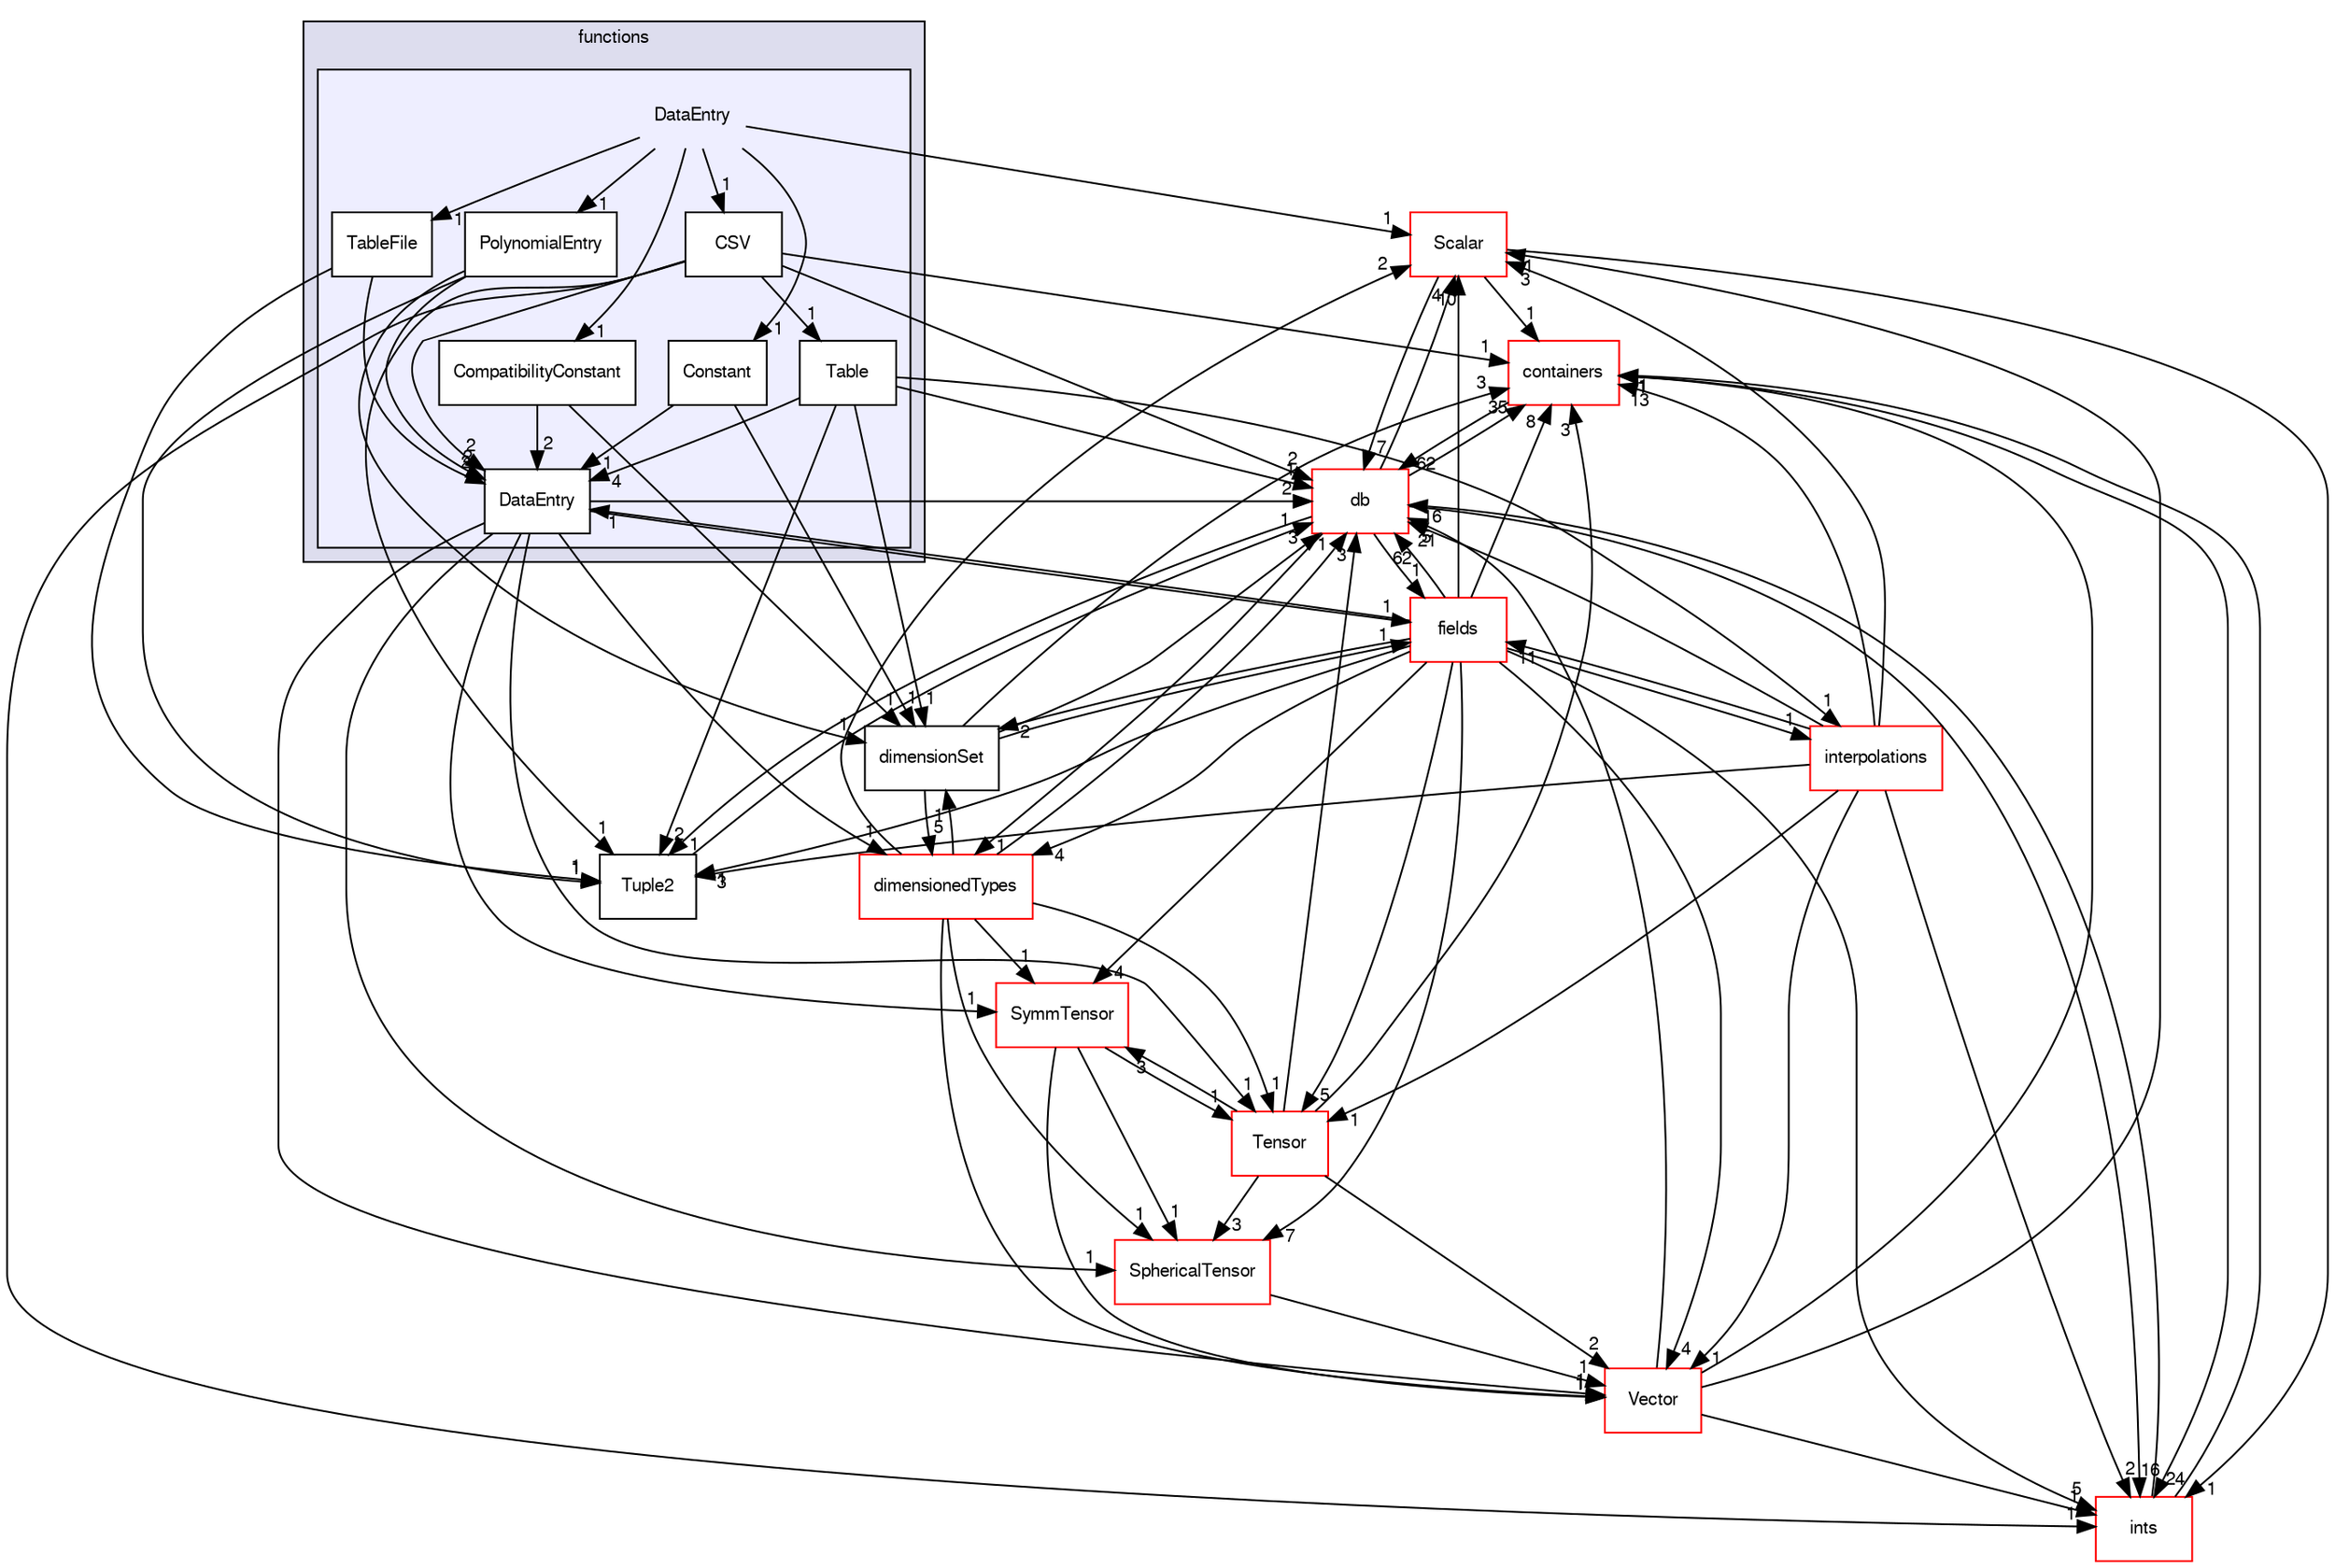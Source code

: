 digraph "src/OpenFOAM/primitives/functions/DataEntry" {
  bgcolor=transparent;
  compound=true
  node [ fontsize="10", fontname="FreeSans"];
  edge [ labelfontsize="10", labelfontname="FreeSans"];
  subgraph clusterdir_d9e7e9a9f2a6b8c09f93ad92e1b15a84 {
    graph [ bgcolor="#ddddee", pencolor="black", label="functions" fontname="FreeSans", fontsize="10", URL="dir_d9e7e9a9f2a6b8c09f93ad92e1b15a84.html"]
  subgraph clusterdir_39719c705025486201df4639072645d2 {
    graph [ bgcolor="#eeeeff", pencolor="black", label="" URL="dir_39719c705025486201df4639072645d2.html"];
    dir_39719c705025486201df4639072645d2 [shape=plaintext label="DataEntry"];
    dir_6ce226a9e1d85251d8ca4d56490f8199 [shape=box label="CompatibilityConstant" color="black" fillcolor="white" style="filled" URL="dir_6ce226a9e1d85251d8ca4d56490f8199.html"];
    dir_975516563663f8e003b008623c9f79c2 [shape=box label="Constant" color="black" fillcolor="white" style="filled" URL="dir_975516563663f8e003b008623c9f79c2.html"];
    dir_3674e13d93243dfb200fc25d782133c4 [shape=box label="CSV" color="black" fillcolor="white" style="filled" URL="dir_3674e13d93243dfb200fc25d782133c4.html"];
    dir_53a5341fa96310b76ae10313a4ca1baf [shape=box label="DataEntry" color="black" fillcolor="white" style="filled" URL="dir_53a5341fa96310b76ae10313a4ca1baf.html"];
    dir_90bb191eab6a08fb0a8947e04d382407 [shape=box label="PolynomialEntry" color="black" fillcolor="white" style="filled" URL="dir_90bb191eab6a08fb0a8947e04d382407.html"];
    dir_0afca8f66b32cf217d73e669bf45780e [shape=box label="Table" color="black" fillcolor="white" style="filled" URL="dir_0afca8f66b32cf217d73e669bf45780e.html"];
    dir_257f0a7a1ff331822580c09a304890d3 [shape=box label="TableFile" color="black" fillcolor="white" style="filled" URL="dir_257f0a7a1ff331822580c09a304890d3.html"];
  }
  }
  dir_962442b8f989d5529fab5e0f0e4ffb74 [shape=box label="fields" color="red" URL="dir_962442b8f989d5529fab5e0f0e4ffb74.html"];
  dir_19d0872053bde092be81d7fe3f56cbf7 [shape=box label="containers" color="red" URL="dir_19d0872053bde092be81d7fe3f56cbf7.html"];
  dir_15da0e2a135f43ffeb4645c968ce8ac7 [shape=box label="Tensor" color="red" URL="dir_15da0e2a135f43ffeb4645c968ce8ac7.html"];
  dir_ddfbc8513dac5f891eeb54fd21e599df [shape=box label="dimensionSet" URL="dir_ddfbc8513dac5f891eeb54fd21e599df.html"];
  dir_246f7a9c53924f474d87efd38f207066 [shape=box label="Tuple2" URL="dir_246f7a9c53924f474d87efd38f207066.html"];
  dir_e764f87aebd421bcba631b254777cd25 [shape=box label="interpolations" color="red" URL="dir_e764f87aebd421bcba631b254777cd25.html"];
  dir_d4979fdf35c07e0caec68718d229a4b4 [shape=box label="dimensionedTypes" color="red" URL="dir_d4979fdf35c07e0caec68718d229a4b4.html"];
  dir_b4f4914e791ff496381862f16be45bae [shape=box label="Scalar" color="red" URL="dir_b4f4914e791ff496381862f16be45bae.html"];
  dir_6ef5fbba1c02603637a533e2f686aa62 [shape=box label="Vector" color="red" URL="dir_6ef5fbba1c02603637a533e2f686aa62.html"];
  dir_63c634f7a7cfd679ac26c67fb30fc32f [shape=box label="db" color="red" URL="dir_63c634f7a7cfd679ac26c67fb30fc32f.html"];
  dir_b065e1a4bed1b058c87ac57271f42191 [shape=box label="SphericalTensor" color="red" URL="dir_b065e1a4bed1b058c87ac57271f42191.html"];
  dir_086c067a0e64eeb439d30ae0c44248d8 [shape=box label="ints" color="red" URL="dir_086c067a0e64eeb439d30ae0c44248d8.html"];
  dir_1dd80385453c5b0e9d626c2fdc4e90dc [shape=box label="SymmTensor" color="red" URL="dir_1dd80385453c5b0e9d626c2fdc4e90dc.html"];
  dir_3674e13d93243dfb200fc25d782133c4->dir_19d0872053bde092be81d7fe3f56cbf7 [headlabel="1", labeldistance=1.5 headhref="dir_002147_001711.html"];
  dir_3674e13d93243dfb200fc25d782133c4->dir_246f7a9c53924f474d87efd38f207066 [headlabel="1", labeldistance=1.5 headhref="dir_002147_002218.html"];
  dir_3674e13d93243dfb200fc25d782133c4->dir_63c634f7a7cfd679ac26c67fb30fc32f [headlabel="2", labeldistance=1.5 headhref="dir_002147_001761.html"];
  dir_3674e13d93243dfb200fc25d782133c4->dir_53a5341fa96310b76ae10313a4ca1baf [headlabel="2", labeldistance=1.5 headhref="dir_002147_002148.html"];
  dir_3674e13d93243dfb200fc25d782133c4->dir_086c067a0e64eeb439d30ae0c44248d8 [headlabel="1", labeldistance=1.5 headhref="dir_002147_002161.html"];
  dir_3674e13d93243dfb200fc25d782133c4->dir_0afca8f66b32cf217d73e669bf45780e [headlabel="1", labeldistance=1.5 headhref="dir_002147_002150.html"];
  dir_975516563663f8e003b008623c9f79c2->dir_ddfbc8513dac5f891eeb54fd21e599df [headlabel="1", labeldistance=1.5 headhref="dir_002146_001828.html"];
  dir_975516563663f8e003b008623c9f79c2->dir_53a5341fa96310b76ae10313a4ca1baf [headlabel="1", labeldistance=1.5 headhref="dir_002146_002148.html"];
  dir_962442b8f989d5529fab5e0f0e4ffb74->dir_19d0872053bde092be81d7fe3f56cbf7 [headlabel="8", labeldistance=1.5 headhref="dir_001829_001711.html"];
  dir_962442b8f989d5529fab5e0f0e4ffb74->dir_15da0e2a135f43ffeb4645c968ce8ac7 [headlabel="5", labeldistance=1.5 headhref="dir_001829_002210.html"];
  dir_962442b8f989d5529fab5e0f0e4ffb74->dir_ddfbc8513dac5f891eeb54fd21e599df [headlabel="2", labeldistance=1.5 headhref="dir_001829_001828.html"];
  dir_962442b8f989d5529fab5e0f0e4ffb74->dir_246f7a9c53924f474d87efd38f207066 [headlabel="1", labeldistance=1.5 headhref="dir_001829_002218.html"];
  dir_962442b8f989d5529fab5e0f0e4ffb74->dir_e764f87aebd421bcba631b254777cd25 [headlabel="1", labeldistance=1.5 headhref="dir_001829_001927.html"];
  dir_962442b8f989d5529fab5e0f0e4ffb74->dir_d4979fdf35c07e0caec68718d229a4b4 [headlabel="4", labeldistance=1.5 headhref="dir_001829_001821.html"];
  dir_962442b8f989d5529fab5e0f0e4ffb74->dir_b4f4914e791ff496381862f16be45bae [headlabel="10", labeldistance=1.5 headhref="dir_001829_002184.html"];
  dir_962442b8f989d5529fab5e0f0e4ffb74->dir_6ef5fbba1c02603637a533e2f686aa62 [headlabel="4", labeldistance=1.5 headhref="dir_001829_002219.html"];
  dir_962442b8f989d5529fab5e0f0e4ffb74->dir_63c634f7a7cfd679ac26c67fb30fc32f [headlabel="62", labeldistance=1.5 headhref="dir_001829_001761.html"];
  dir_962442b8f989d5529fab5e0f0e4ffb74->dir_53a5341fa96310b76ae10313a4ca1baf [headlabel="1", labeldistance=1.5 headhref="dir_001829_002148.html"];
  dir_962442b8f989d5529fab5e0f0e4ffb74->dir_b065e1a4bed1b058c87ac57271f42191 [headlabel="7", labeldistance=1.5 headhref="dir_001829_002190.html"];
  dir_962442b8f989d5529fab5e0f0e4ffb74->dir_086c067a0e64eeb439d30ae0c44248d8 [headlabel="5", labeldistance=1.5 headhref="dir_001829_002161.html"];
  dir_962442b8f989d5529fab5e0f0e4ffb74->dir_1dd80385453c5b0e9d626c2fdc4e90dc [headlabel="4", labeldistance=1.5 headhref="dir_001829_002205.html"];
  dir_19d0872053bde092be81d7fe3f56cbf7->dir_63c634f7a7cfd679ac26c67fb30fc32f [headlabel="62", labeldistance=1.5 headhref="dir_001711_001761.html"];
  dir_19d0872053bde092be81d7fe3f56cbf7->dir_086c067a0e64eeb439d30ae0c44248d8 [headlabel="24", labeldistance=1.5 headhref="dir_001711_002161.html"];
  dir_6ce226a9e1d85251d8ca4d56490f8199->dir_ddfbc8513dac5f891eeb54fd21e599df [headlabel="1", labeldistance=1.5 headhref="dir_002145_001828.html"];
  dir_6ce226a9e1d85251d8ca4d56490f8199->dir_53a5341fa96310b76ae10313a4ca1baf [headlabel="2", labeldistance=1.5 headhref="dir_002145_002148.html"];
  dir_15da0e2a135f43ffeb4645c968ce8ac7->dir_19d0872053bde092be81d7fe3f56cbf7 [headlabel="3", labeldistance=1.5 headhref="dir_002210_001711.html"];
  dir_15da0e2a135f43ffeb4645c968ce8ac7->dir_6ef5fbba1c02603637a533e2f686aa62 [headlabel="2", labeldistance=1.5 headhref="dir_002210_002219.html"];
  dir_15da0e2a135f43ffeb4645c968ce8ac7->dir_63c634f7a7cfd679ac26c67fb30fc32f [headlabel="3", labeldistance=1.5 headhref="dir_002210_001761.html"];
  dir_15da0e2a135f43ffeb4645c968ce8ac7->dir_b065e1a4bed1b058c87ac57271f42191 [headlabel="3", labeldistance=1.5 headhref="dir_002210_002190.html"];
  dir_15da0e2a135f43ffeb4645c968ce8ac7->dir_1dd80385453c5b0e9d626c2fdc4e90dc [headlabel="3", labeldistance=1.5 headhref="dir_002210_002205.html"];
  dir_ddfbc8513dac5f891eeb54fd21e599df->dir_962442b8f989d5529fab5e0f0e4ffb74 [headlabel="1", labeldistance=1.5 headhref="dir_001828_001829.html"];
  dir_ddfbc8513dac5f891eeb54fd21e599df->dir_19d0872053bde092be81d7fe3f56cbf7 [headlabel="3", labeldistance=1.5 headhref="dir_001828_001711.html"];
  dir_ddfbc8513dac5f891eeb54fd21e599df->dir_d4979fdf35c07e0caec68718d229a4b4 [headlabel="5", labeldistance=1.5 headhref="dir_001828_001821.html"];
  dir_ddfbc8513dac5f891eeb54fd21e599df->dir_63c634f7a7cfd679ac26c67fb30fc32f [headlabel="3", labeldistance=1.5 headhref="dir_001828_001761.html"];
  dir_246f7a9c53924f474d87efd38f207066->dir_63c634f7a7cfd679ac26c67fb30fc32f [headlabel="1", labeldistance=1.5 headhref="dir_002218_001761.html"];
  dir_e764f87aebd421bcba631b254777cd25->dir_962442b8f989d5529fab5e0f0e4ffb74 [headlabel="11", labeldistance=1.5 headhref="dir_001927_001829.html"];
  dir_e764f87aebd421bcba631b254777cd25->dir_19d0872053bde092be81d7fe3f56cbf7 [headlabel="13", labeldistance=1.5 headhref="dir_001927_001711.html"];
  dir_e764f87aebd421bcba631b254777cd25->dir_15da0e2a135f43ffeb4645c968ce8ac7 [headlabel="1", labeldistance=1.5 headhref="dir_001927_002210.html"];
  dir_e764f87aebd421bcba631b254777cd25->dir_246f7a9c53924f474d87efd38f207066 [headlabel="3", labeldistance=1.5 headhref="dir_001927_002218.html"];
  dir_e764f87aebd421bcba631b254777cd25->dir_b4f4914e791ff496381862f16be45bae [headlabel="3", labeldistance=1.5 headhref="dir_001927_002184.html"];
  dir_e764f87aebd421bcba631b254777cd25->dir_6ef5fbba1c02603637a533e2f686aa62 [headlabel="1", labeldistance=1.5 headhref="dir_001927_002219.html"];
  dir_e764f87aebd421bcba631b254777cd25->dir_63c634f7a7cfd679ac26c67fb30fc32f [headlabel="21", labeldistance=1.5 headhref="dir_001927_001761.html"];
  dir_e764f87aebd421bcba631b254777cd25->dir_086c067a0e64eeb439d30ae0c44248d8 [headlabel="2", labeldistance=1.5 headhref="dir_001927_002161.html"];
  dir_39719c705025486201df4639072645d2->dir_3674e13d93243dfb200fc25d782133c4 [headlabel="1", labeldistance=1.5 headhref="dir_002144_002147.html"];
  dir_39719c705025486201df4639072645d2->dir_975516563663f8e003b008623c9f79c2 [headlabel="1", labeldistance=1.5 headhref="dir_002144_002146.html"];
  dir_39719c705025486201df4639072645d2->dir_6ce226a9e1d85251d8ca4d56490f8199 [headlabel="1", labeldistance=1.5 headhref="dir_002144_002145.html"];
  dir_39719c705025486201df4639072645d2->dir_90bb191eab6a08fb0a8947e04d382407 [headlabel="1", labeldistance=1.5 headhref="dir_002144_002149.html"];
  dir_39719c705025486201df4639072645d2->dir_b4f4914e791ff496381862f16be45bae [headlabel="1", labeldistance=1.5 headhref="dir_002144_002184.html"];
  dir_39719c705025486201df4639072645d2->dir_257f0a7a1ff331822580c09a304890d3 [headlabel="1", labeldistance=1.5 headhref="dir_002144_002151.html"];
  dir_d4979fdf35c07e0caec68718d229a4b4->dir_15da0e2a135f43ffeb4645c968ce8ac7 [headlabel="1", labeldistance=1.5 headhref="dir_001821_002210.html"];
  dir_d4979fdf35c07e0caec68718d229a4b4->dir_ddfbc8513dac5f891eeb54fd21e599df [headlabel="1", labeldistance=1.5 headhref="dir_001821_001828.html"];
  dir_d4979fdf35c07e0caec68718d229a4b4->dir_b4f4914e791ff496381862f16be45bae [headlabel="2", labeldistance=1.5 headhref="dir_001821_002184.html"];
  dir_d4979fdf35c07e0caec68718d229a4b4->dir_6ef5fbba1c02603637a533e2f686aa62 [headlabel="1", labeldistance=1.5 headhref="dir_001821_002219.html"];
  dir_d4979fdf35c07e0caec68718d229a4b4->dir_63c634f7a7cfd679ac26c67fb30fc32f [headlabel="1", labeldistance=1.5 headhref="dir_001821_001761.html"];
  dir_d4979fdf35c07e0caec68718d229a4b4->dir_b065e1a4bed1b058c87ac57271f42191 [headlabel="1", labeldistance=1.5 headhref="dir_001821_002190.html"];
  dir_d4979fdf35c07e0caec68718d229a4b4->dir_1dd80385453c5b0e9d626c2fdc4e90dc [headlabel="1", labeldistance=1.5 headhref="dir_001821_002205.html"];
  dir_90bb191eab6a08fb0a8947e04d382407->dir_ddfbc8513dac5f891eeb54fd21e599df [headlabel="1", labeldistance=1.5 headhref="dir_002149_001828.html"];
  dir_90bb191eab6a08fb0a8947e04d382407->dir_246f7a9c53924f474d87efd38f207066 [headlabel="1", labeldistance=1.5 headhref="dir_002149_002218.html"];
  dir_90bb191eab6a08fb0a8947e04d382407->dir_53a5341fa96310b76ae10313a4ca1baf [headlabel="2", labeldistance=1.5 headhref="dir_002149_002148.html"];
  dir_b4f4914e791ff496381862f16be45bae->dir_19d0872053bde092be81d7fe3f56cbf7 [headlabel="1", labeldistance=1.5 headhref="dir_002184_001711.html"];
  dir_b4f4914e791ff496381862f16be45bae->dir_63c634f7a7cfd679ac26c67fb30fc32f [headlabel="7", labeldistance=1.5 headhref="dir_002184_001761.html"];
  dir_b4f4914e791ff496381862f16be45bae->dir_086c067a0e64eeb439d30ae0c44248d8 [headlabel="1", labeldistance=1.5 headhref="dir_002184_002161.html"];
  dir_6ef5fbba1c02603637a533e2f686aa62->dir_19d0872053bde092be81d7fe3f56cbf7 [headlabel="1", labeldistance=1.5 headhref="dir_002219_001711.html"];
  dir_6ef5fbba1c02603637a533e2f686aa62->dir_b4f4914e791ff496381862f16be45bae [headlabel="1", labeldistance=1.5 headhref="dir_002219_002184.html"];
  dir_6ef5fbba1c02603637a533e2f686aa62->dir_63c634f7a7cfd679ac26c67fb30fc32f [headlabel="5", labeldistance=1.5 headhref="dir_002219_001761.html"];
  dir_6ef5fbba1c02603637a533e2f686aa62->dir_086c067a0e64eeb439d30ae0c44248d8 [headlabel="1", labeldistance=1.5 headhref="dir_002219_002161.html"];
  dir_63c634f7a7cfd679ac26c67fb30fc32f->dir_962442b8f989d5529fab5e0f0e4ffb74 [headlabel="1", labeldistance=1.5 headhref="dir_001761_001829.html"];
  dir_63c634f7a7cfd679ac26c67fb30fc32f->dir_19d0872053bde092be81d7fe3f56cbf7 [headlabel="35", labeldistance=1.5 headhref="dir_001761_001711.html"];
  dir_63c634f7a7cfd679ac26c67fb30fc32f->dir_246f7a9c53924f474d87efd38f207066 [headlabel="1", labeldistance=1.5 headhref="dir_001761_002218.html"];
  dir_63c634f7a7cfd679ac26c67fb30fc32f->dir_d4979fdf35c07e0caec68718d229a4b4 [headlabel="1", labeldistance=1.5 headhref="dir_001761_001821.html"];
  dir_63c634f7a7cfd679ac26c67fb30fc32f->dir_b4f4914e791ff496381862f16be45bae [headlabel="4", labeldistance=1.5 headhref="dir_001761_002184.html"];
  dir_63c634f7a7cfd679ac26c67fb30fc32f->dir_086c067a0e64eeb439d30ae0c44248d8 [headlabel="16", labeldistance=1.5 headhref="dir_001761_002161.html"];
  dir_53a5341fa96310b76ae10313a4ca1baf->dir_962442b8f989d5529fab5e0f0e4ffb74 [headlabel="1", labeldistance=1.5 headhref="dir_002148_001829.html"];
  dir_53a5341fa96310b76ae10313a4ca1baf->dir_15da0e2a135f43ffeb4645c968ce8ac7 [headlabel="1", labeldistance=1.5 headhref="dir_002148_002210.html"];
  dir_53a5341fa96310b76ae10313a4ca1baf->dir_d4979fdf35c07e0caec68718d229a4b4 [headlabel="1", labeldistance=1.5 headhref="dir_002148_001821.html"];
  dir_53a5341fa96310b76ae10313a4ca1baf->dir_6ef5fbba1c02603637a533e2f686aa62 [headlabel="1", labeldistance=1.5 headhref="dir_002148_002219.html"];
  dir_53a5341fa96310b76ae10313a4ca1baf->dir_63c634f7a7cfd679ac26c67fb30fc32f [headlabel="2", labeldistance=1.5 headhref="dir_002148_001761.html"];
  dir_53a5341fa96310b76ae10313a4ca1baf->dir_b065e1a4bed1b058c87ac57271f42191 [headlabel="1", labeldistance=1.5 headhref="dir_002148_002190.html"];
  dir_53a5341fa96310b76ae10313a4ca1baf->dir_1dd80385453c5b0e9d626c2fdc4e90dc [headlabel="1", labeldistance=1.5 headhref="dir_002148_002205.html"];
  dir_b065e1a4bed1b058c87ac57271f42191->dir_6ef5fbba1c02603637a533e2f686aa62 [headlabel="1", labeldistance=1.5 headhref="dir_002190_002219.html"];
  dir_257f0a7a1ff331822580c09a304890d3->dir_246f7a9c53924f474d87efd38f207066 [headlabel="1", labeldistance=1.5 headhref="dir_002151_002218.html"];
  dir_257f0a7a1ff331822580c09a304890d3->dir_53a5341fa96310b76ae10313a4ca1baf [headlabel="2", labeldistance=1.5 headhref="dir_002151_002148.html"];
  dir_086c067a0e64eeb439d30ae0c44248d8->dir_19d0872053bde092be81d7fe3f56cbf7 [headlabel="1", labeldistance=1.5 headhref="dir_002161_001711.html"];
  dir_086c067a0e64eeb439d30ae0c44248d8->dir_63c634f7a7cfd679ac26c67fb30fc32f [headlabel="16", labeldistance=1.5 headhref="dir_002161_001761.html"];
  dir_1dd80385453c5b0e9d626c2fdc4e90dc->dir_15da0e2a135f43ffeb4645c968ce8ac7 [headlabel="1", labeldistance=1.5 headhref="dir_002205_002210.html"];
  dir_1dd80385453c5b0e9d626c2fdc4e90dc->dir_6ef5fbba1c02603637a533e2f686aa62 [headlabel="1", labeldistance=1.5 headhref="dir_002205_002219.html"];
  dir_1dd80385453c5b0e9d626c2fdc4e90dc->dir_b065e1a4bed1b058c87ac57271f42191 [headlabel="1", labeldistance=1.5 headhref="dir_002205_002190.html"];
  dir_0afca8f66b32cf217d73e669bf45780e->dir_ddfbc8513dac5f891eeb54fd21e599df [headlabel="1", labeldistance=1.5 headhref="dir_002150_001828.html"];
  dir_0afca8f66b32cf217d73e669bf45780e->dir_246f7a9c53924f474d87efd38f207066 [headlabel="2", labeldistance=1.5 headhref="dir_002150_002218.html"];
  dir_0afca8f66b32cf217d73e669bf45780e->dir_e764f87aebd421bcba631b254777cd25 [headlabel="1", labeldistance=1.5 headhref="dir_002150_001927.html"];
  dir_0afca8f66b32cf217d73e669bf45780e->dir_63c634f7a7cfd679ac26c67fb30fc32f [headlabel="1", labeldistance=1.5 headhref="dir_002150_001761.html"];
  dir_0afca8f66b32cf217d73e669bf45780e->dir_53a5341fa96310b76ae10313a4ca1baf [headlabel="4", labeldistance=1.5 headhref="dir_002150_002148.html"];
}
